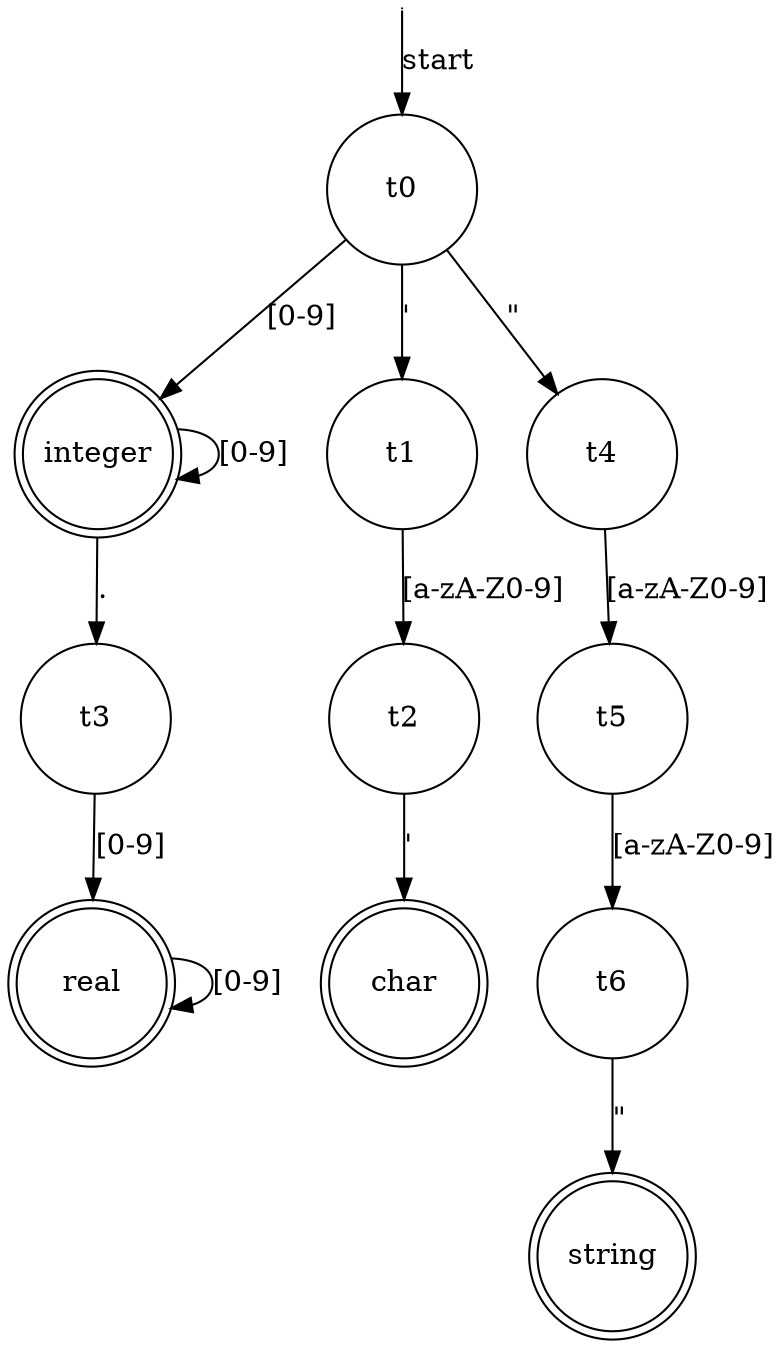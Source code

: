 digraph dfa_values {
	node [shape=circle]
	node [fixedsize=true]
	node [width=1]
	edge [shape=normal]
	start_reserved_words [shape=point width=0]
	t0 [shape=circle width=1]
	start_reserved_words -> t0 [label=start]
	integer [shape=doublecircle]
	real [shape=doublecircle]
	char [shape=doublecircle]
	string [shape=doublecircle]
	t0 -> t1 [label="'"]
	t1 -> t2 [label="[a-zA-Z0-9]"]
	t2 -> char [label="'"]
	t0 -> integer [label="[0-9]"]
	integer -> integer [label="[0-9]"]
	integer -> t3 [label="."]
	t3 -> real [label="[0-9]"]
	real -> real [label="[0-9]"]
	t0 -> t4 [label="\""]
	t4 -> t5 [label="[a-zA-Z0-9]"]
	t5 -> t6 [label="[a-zA-Z0-9]"]
	t6 -> string [label="\""]
}
